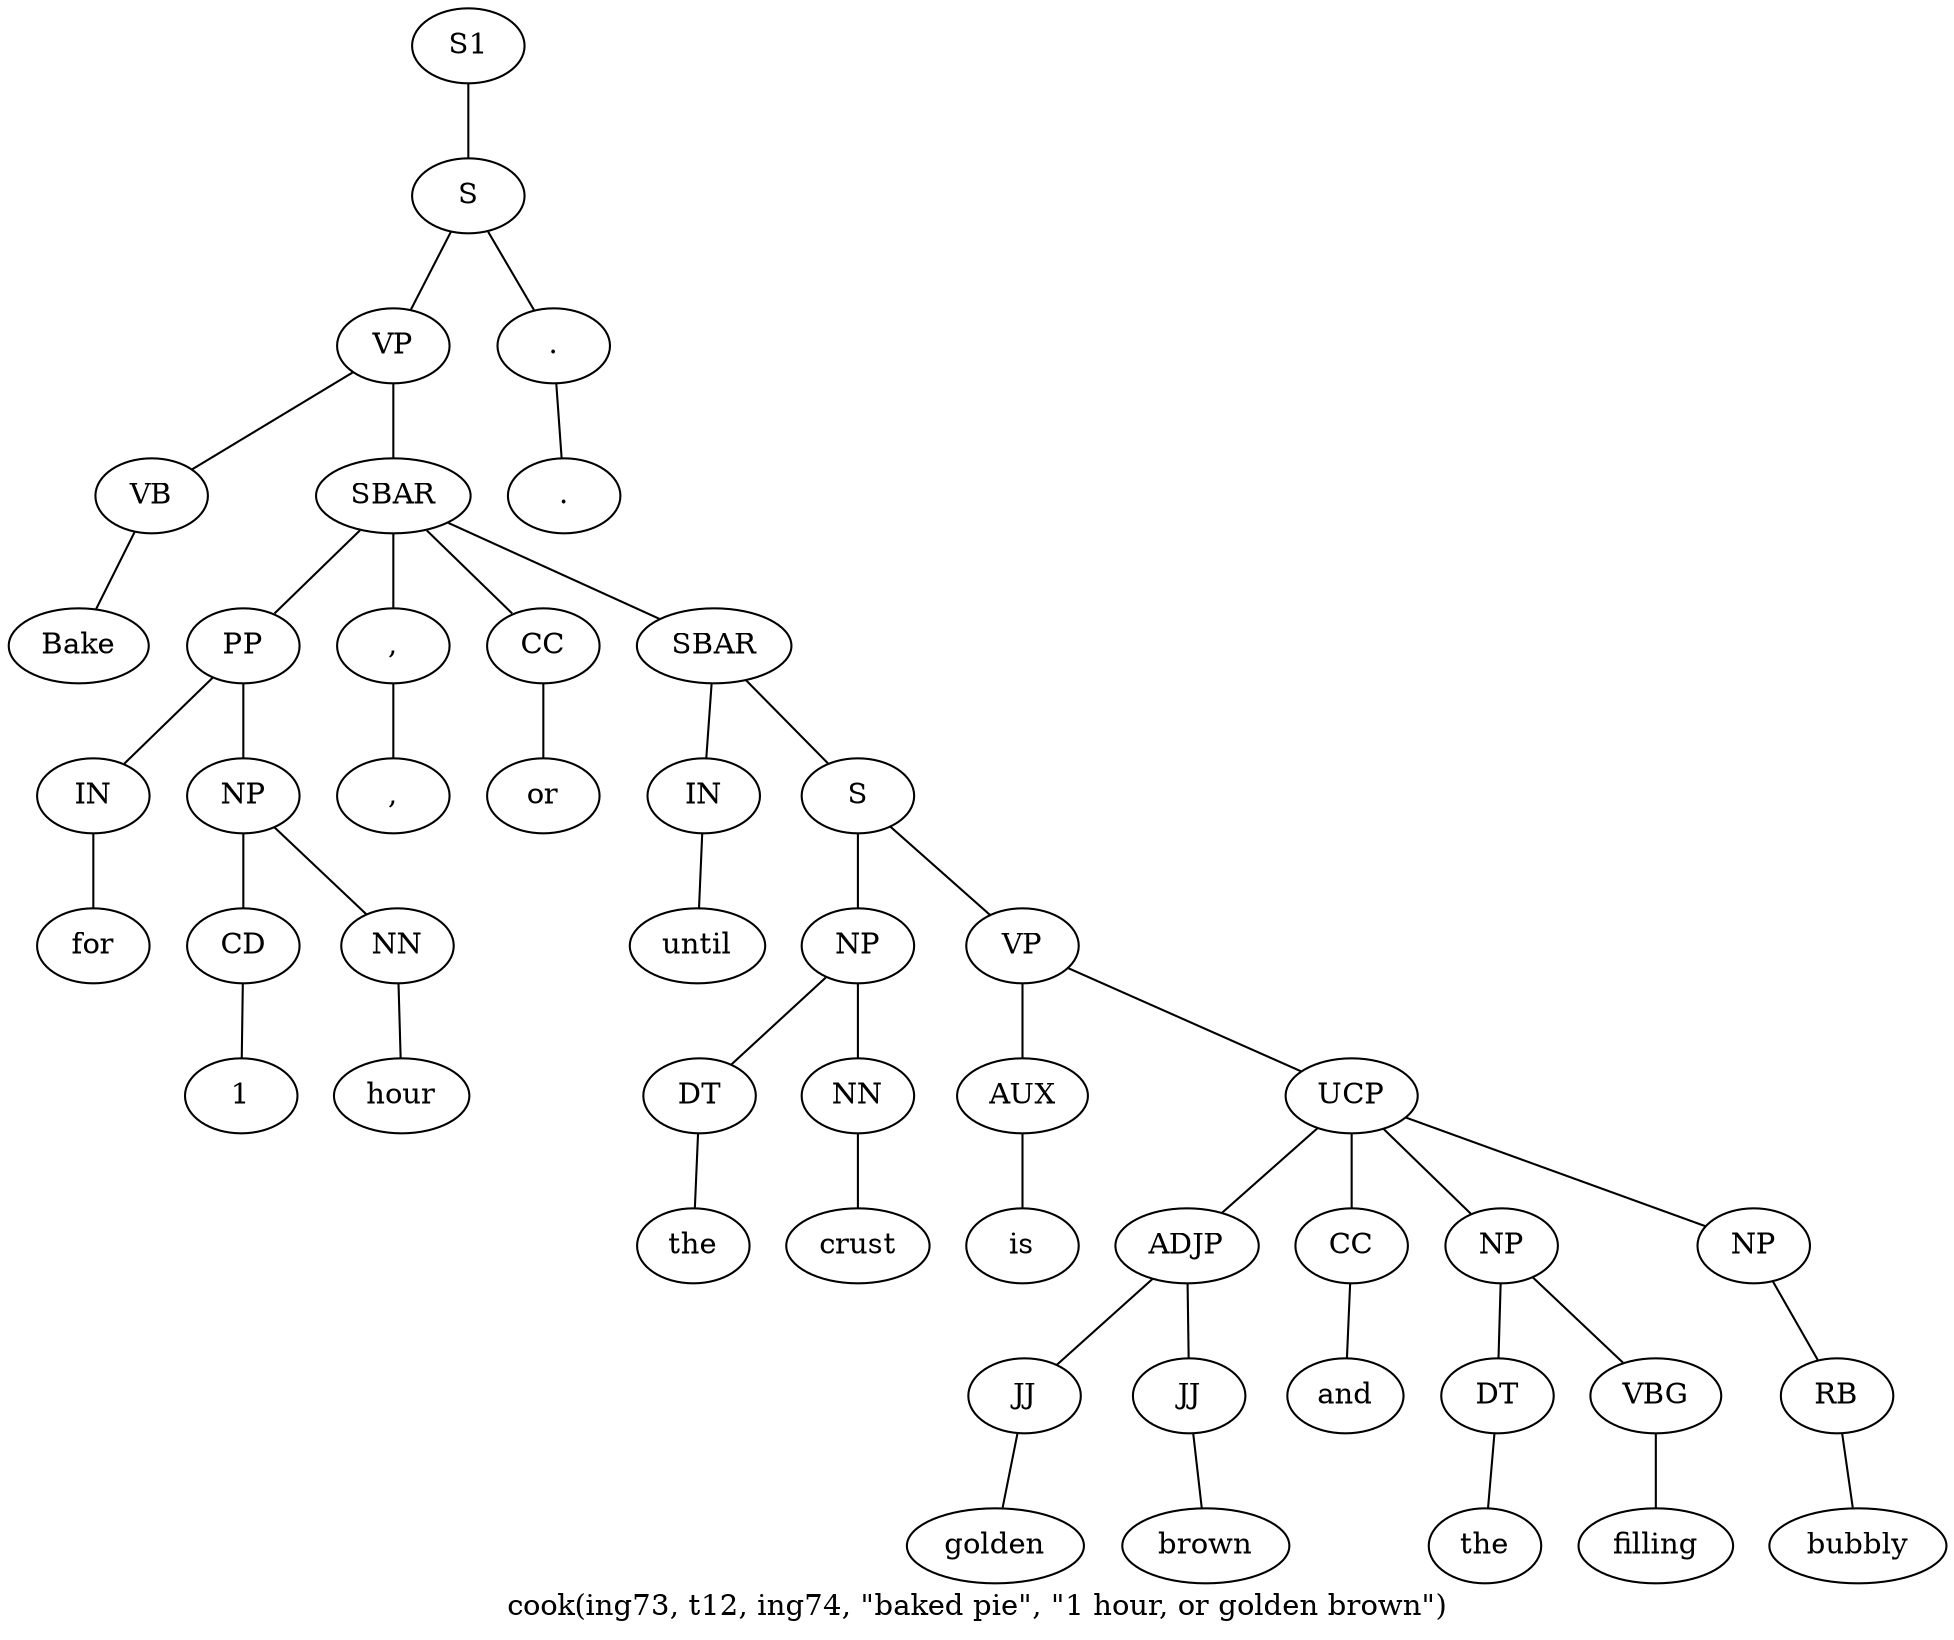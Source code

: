 graph SyntaxGraph {
	label = "cook(ing73, t12, ing74, \"baked pie\", \"1 hour, or golden brown\")";
	Node0 [label="S1"];
	Node1 [label="S"];
	Node2 [label="VP"];
	Node3 [label="VB"];
	Node4 [label="Bake"];
	Node5 [label="SBAR"];
	Node6 [label="PP"];
	Node7 [label="IN"];
	Node8 [label="for"];
	Node9 [label="NP"];
	Node10 [label="CD"];
	Node11 [label="1"];
	Node12 [label="NN"];
	Node13 [label="hour"];
	Node14 [label=","];
	Node15 [label=","];
	Node16 [label="CC"];
	Node17 [label="or"];
	Node18 [label="SBAR"];
	Node19 [label="IN"];
	Node20 [label="until"];
	Node21 [label="S"];
	Node22 [label="NP"];
	Node23 [label="DT"];
	Node24 [label="the"];
	Node25 [label="NN"];
	Node26 [label="crust"];
	Node27 [label="VP"];
	Node28 [label="AUX"];
	Node29 [label="is"];
	Node30 [label="UCP"];
	Node31 [label="ADJP"];
	Node32 [label="JJ"];
	Node33 [label="golden"];
	Node34 [label="JJ"];
	Node35 [label="brown"];
	Node36 [label="CC"];
	Node37 [label="and"];
	Node38 [label="NP"];
	Node39 [label="DT"];
	Node40 [label="the"];
	Node41 [label="VBG"];
	Node42 [label="filling"];
	Node43 [label="NP"];
	Node44 [label="RB"];
	Node45 [label="bubbly"];
	Node46 [label="."];
	Node47 [label="."];

	Node0 -- Node1;
	Node1 -- Node2;
	Node1 -- Node46;
	Node2 -- Node3;
	Node2 -- Node5;
	Node3 -- Node4;
	Node5 -- Node6;
	Node5 -- Node14;
	Node5 -- Node16;
	Node5 -- Node18;
	Node6 -- Node7;
	Node6 -- Node9;
	Node7 -- Node8;
	Node9 -- Node10;
	Node9 -- Node12;
	Node10 -- Node11;
	Node12 -- Node13;
	Node14 -- Node15;
	Node16 -- Node17;
	Node18 -- Node19;
	Node18 -- Node21;
	Node19 -- Node20;
	Node21 -- Node22;
	Node21 -- Node27;
	Node22 -- Node23;
	Node22 -- Node25;
	Node23 -- Node24;
	Node25 -- Node26;
	Node27 -- Node28;
	Node27 -- Node30;
	Node28 -- Node29;
	Node30 -- Node31;
	Node30 -- Node36;
	Node30 -- Node38;
	Node30 -- Node43;
	Node31 -- Node32;
	Node31 -- Node34;
	Node32 -- Node33;
	Node34 -- Node35;
	Node36 -- Node37;
	Node38 -- Node39;
	Node38 -- Node41;
	Node39 -- Node40;
	Node41 -- Node42;
	Node43 -- Node44;
	Node44 -- Node45;
	Node46 -- Node47;
}